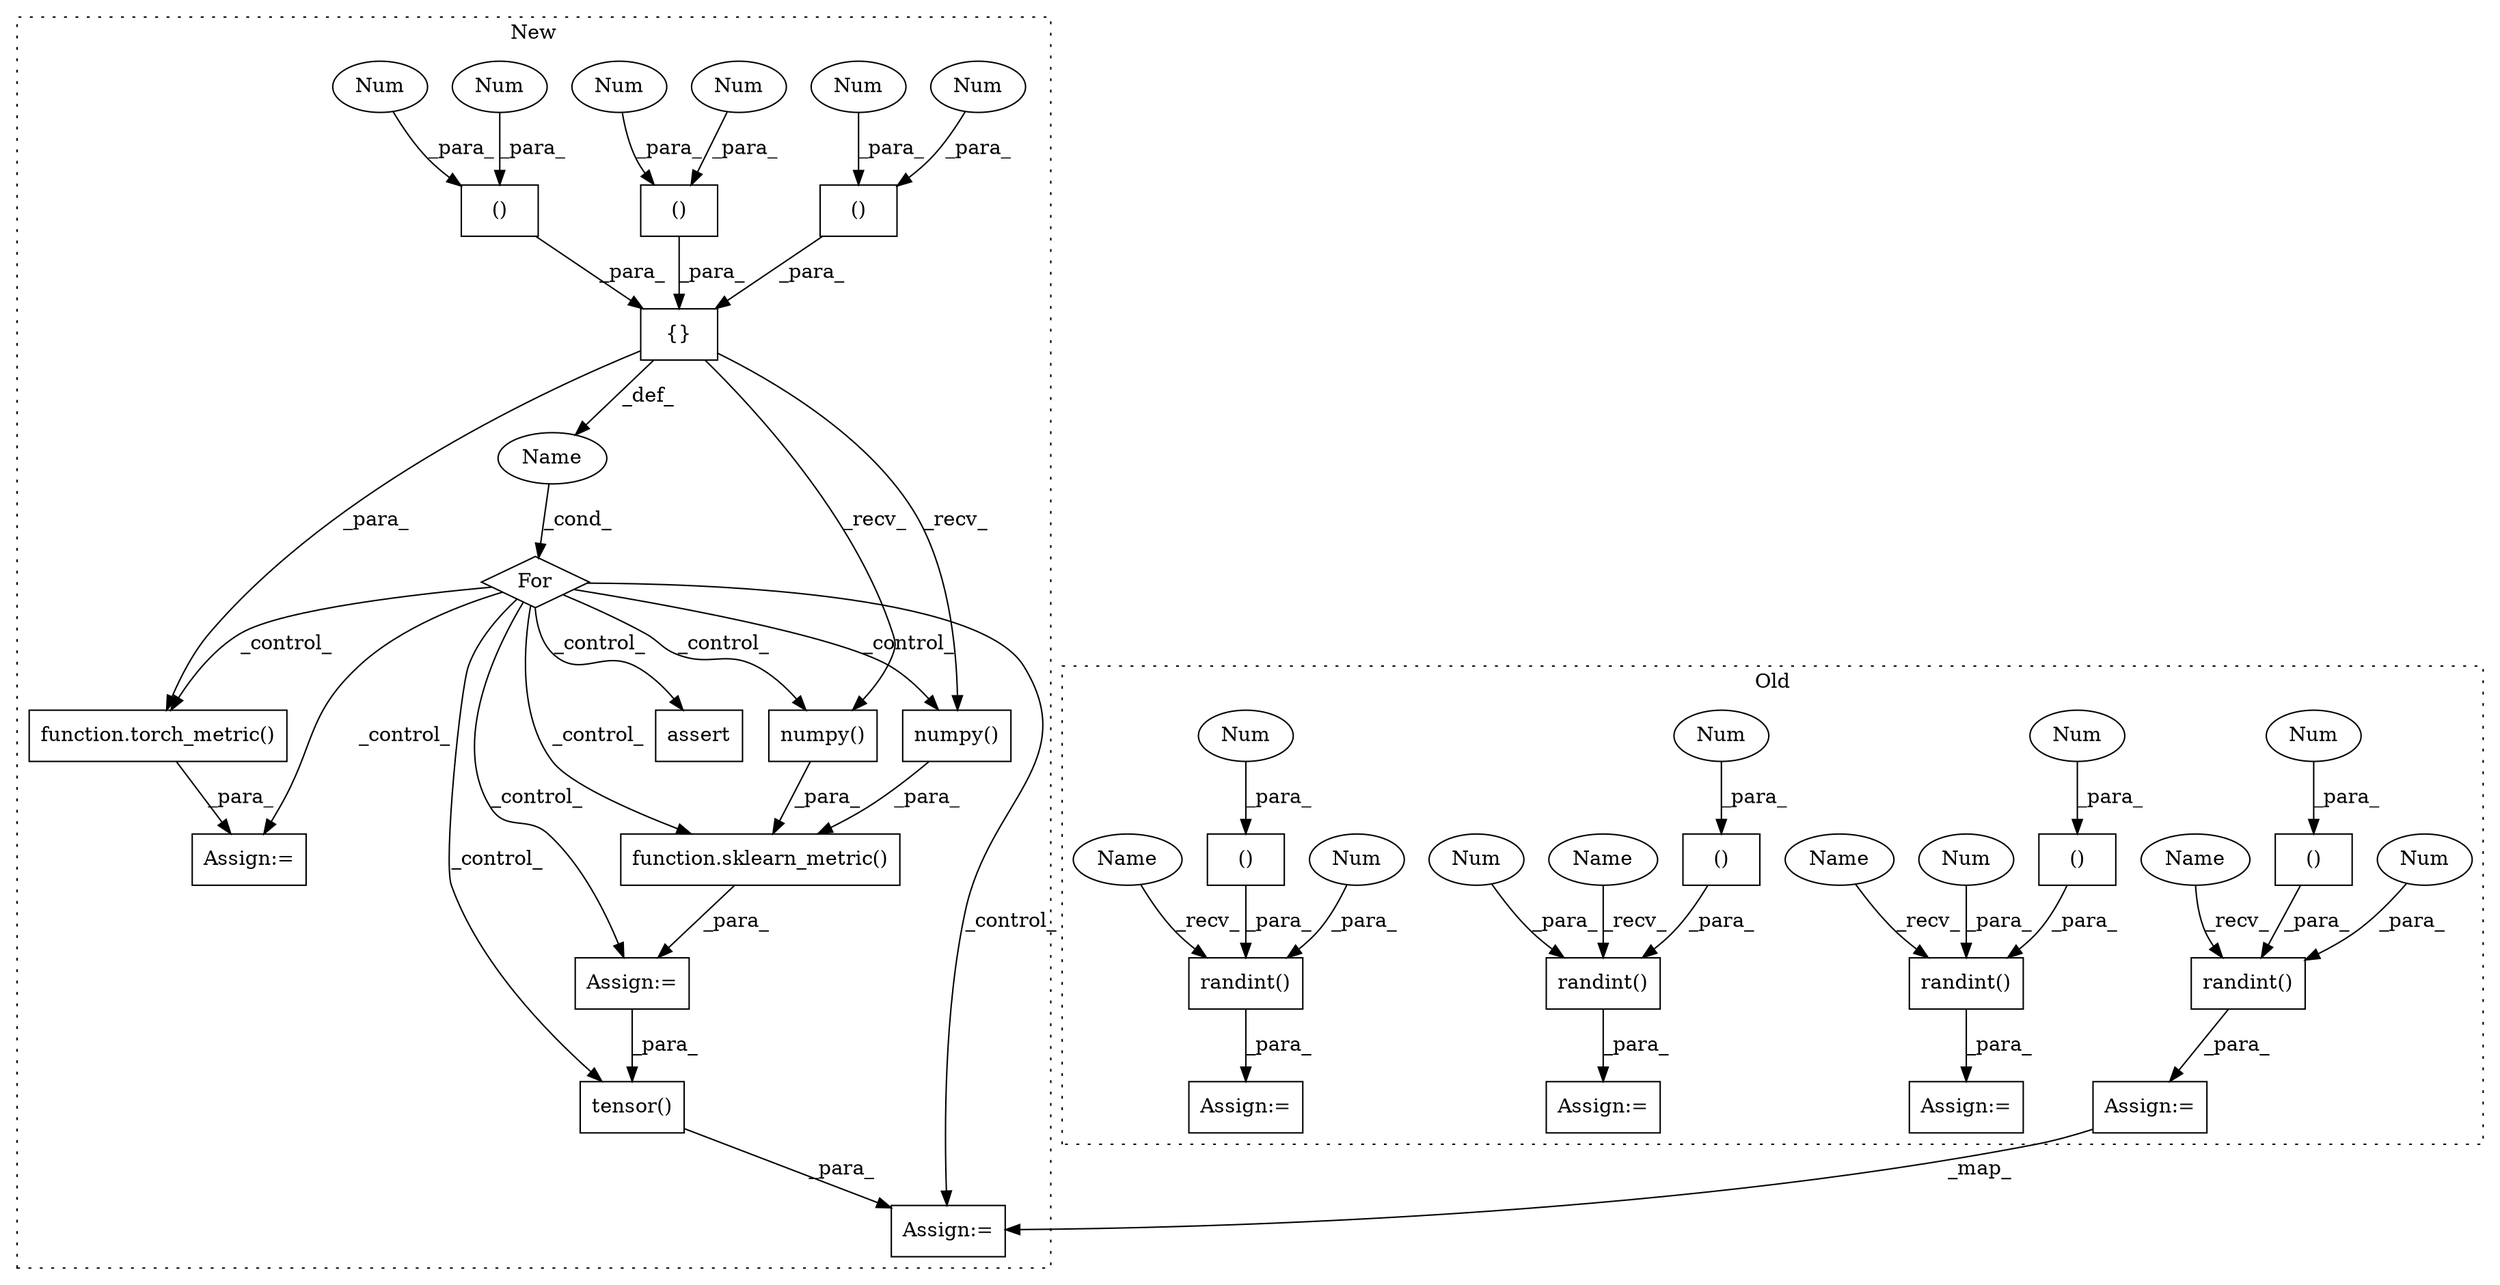digraph G {
subgraph cluster0 {
1 [label="randint()" a="75" s="988,1012" l="14,36" shape="box"];
3 [label="Num" a="76" s="1002" l="2" shape="ellipse"];
4 [label="Assign:=" a="68" s="985" l="3" shape="box"];
5 [label="randint()" a="75" s="470,494" l="14,36" shape="box"];
6 [label="Num" a="76" s="484" l="2" shape="ellipse"];
7 [label="randint()" a="75" s="915,938" l="14,36" shape="box"];
8 [label="Num" a="76" s="929" l="1" shape="ellipse"];
9 [label="Assign:=" a="68" s="912" l="3" shape="box"];
12 [label="()" a="54" s="492" l="0" shape="box"];
15 [label="randint()" a="75" s="544,568" l="14,36" shape="box"];
16 [label="()" a="54" s="566" l="0" shape="box"];
26 [label="Num" a="76" s="558" l="2" shape="ellipse"];
27 [label="()" a="54" s="936" l="0" shape="box"];
28 [label="Num" a="76" s="489" l="3" shape="ellipse"];
29 [label="()" a="54" s="1010" l="0" shape="box"];
30 [label="Num" a="76" s="933" l="3" shape="ellipse"];
31 [label="Num" a="76" s="563" l="3" shape="ellipse"];
33 [label="Num" a="76" s="1007" l="3" shape="ellipse"];
38 [label="Assign:=" a="68" s="541" l="3" shape="box"];
40 [label="Assign:=" a="68" s="467" l="3" shape="box"];
42 [label="Name" a="87" s="915" l="5" shape="ellipse"];
43 [label="Name" a="87" s="544" l="5" shape="ellipse"];
44 [label="Name" a="87" s="470" l="5" shape="ellipse"];
45 [label="Name" a="87" s="988" l="5" shape="ellipse"];
label = "Old";
style="dotted";
}
subgraph cluster1 {
2 [label="{}" a="59" s="2824,2851" l="1,0" shape="box"];
10 [label="function.sklearn_metric()" a="75" s="3048,3155" l="15,60" shape="box"];
11 [label="()" a="54" s="2837" l="4" shape="box"];
13 [label="tensor()" a="75" s="3235,3256" l="13,35" shape="box"];
14 [label="()" a="54" s="2847" l="3" shape="box"];
17 [label="assert" a="65" s="3371" l="7" shape="box"];
18 [label="()" a="54" s="2828" l="4" shape="box"];
19 [label="Name" a="87" s="2808" l="12" shape="ellipse"];
20 [label="function.torch_metric()" a="75" s="3311,3336" l="13,26" shape="box"];
21 [label="numpy()" a="75" s="3128" l="27" shape="box"];
22 [label="For" a="107" s="2792,2852" l="4,10" shape="diamond"];
23 [label="numpy()" a="75" s="3063" l="29" shape="box"];
24 [label="Num" a="76" s="2830" l="2" shape="ellipse"];
25 [label="Num" a="76" s="2836" l="1" shape="ellipse"];
32 [label="Num" a="76" s="2826" l="2" shape="ellipse"];
34 [label="Num" a="76" s="2845" l="2" shape="ellipse"];
35 [label="Num" a="76" s="2839" l="2" shape="ellipse"];
36 [label="Num" a="76" s="2849" l="1" shape="ellipse"];
37 [label="Assign:=" a="68" s="3308" l="3" shape="box"];
39 [label="Assign:=" a="68" s="3045" l="3" shape="box"];
41 [label="Assign:=" a="68" s="3232" l="3" shape="box"];
label = "New";
style="dotted";
}
1 -> 4 [label="_para_"];
2 -> 21 [label="_recv_"];
2 -> 20 [label="_para_"];
2 -> 23 [label="_recv_"];
2 -> 19 [label="_def_"];
3 -> 1 [label="_para_"];
5 -> 40 [label="_para_"];
6 -> 5 [label="_para_"];
7 -> 9 [label="_para_"];
8 -> 7 [label="_para_"];
10 -> 39 [label="_para_"];
11 -> 2 [label="_para_"];
12 -> 5 [label="_para_"];
13 -> 41 [label="_para_"];
14 -> 2 [label="_para_"];
15 -> 38 [label="_para_"];
16 -> 15 [label="_para_"];
18 -> 2 [label="_para_"];
19 -> 22 [label="_cond_"];
20 -> 37 [label="_para_"];
21 -> 10 [label="_para_"];
22 -> 21 [label="_control_"];
22 -> 10 [label="_control_"];
22 -> 41 [label="_control_"];
22 -> 20 [label="_control_"];
22 -> 37 [label="_control_"];
22 -> 17 [label="_control_"];
22 -> 23 [label="_control_"];
22 -> 13 [label="_control_"];
22 -> 39 [label="_control_"];
23 -> 10 [label="_para_"];
24 -> 18 [label="_para_"];
25 -> 11 [label="_para_"];
26 -> 15 [label="_para_"];
27 -> 7 [label="_para_"];
28 -> 12 [label="_para_"];
29 -> 1 [label="_para_"];
30 -> 27 [label="_para_"];
31 -> 16 [label="_para_"];
32 -> 18 [label="_para_"];
33 -> 29 [label="_para_"];
34 -> 14 [label="_para_"];
35 -> 11 [label="_para_"];
36 -> 14 [label="_para_"];
39 -> 13 [label="_para_"];
40 -> 41 [label="_map_"];
42 -> 7 [label="_recv_"];
43 -> 15 [label="_recv_"];
44 -> 5 [label="_recv_"];
45 -> 1 [label="_recv_"];
}